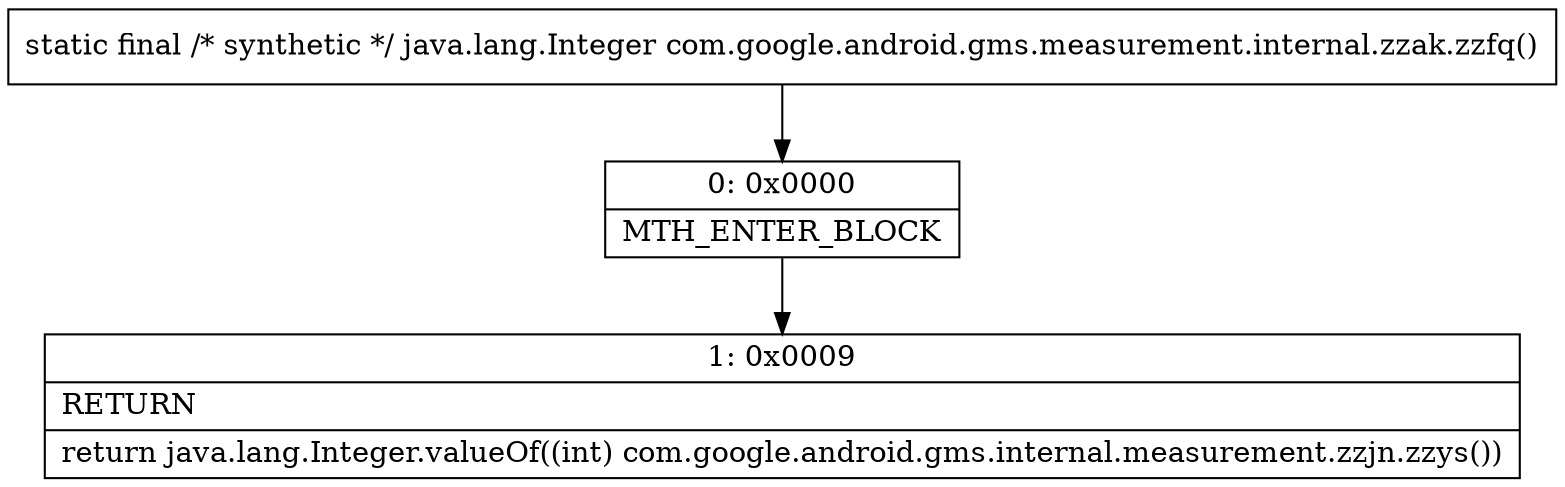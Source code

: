 digraph "CFG forcom.google.android.gms.measurement.internal.zzak.zzfq()Ljava\/lang\/Integer;" {
Node_0 [shape=record,label="{0\:\ 0x0000|MTH_ENTER_BLOCK\l}"];
Node_1 [shape=record,label="{1\:\ 0x0009|RETURN\l|return java.lang.Integer.valueOf((int) com.google.android.gms.internal.measurement.zzjn.zzys())\l}"];
MethodNode[shape=record,label="{static final \/* synthetic *\/ java.lang.Integer com.google.android.gms.measurement.internal.zzak.zzfq() }"];
MethodNode -> Node_0;
Node_0 -> Node_1;
}

